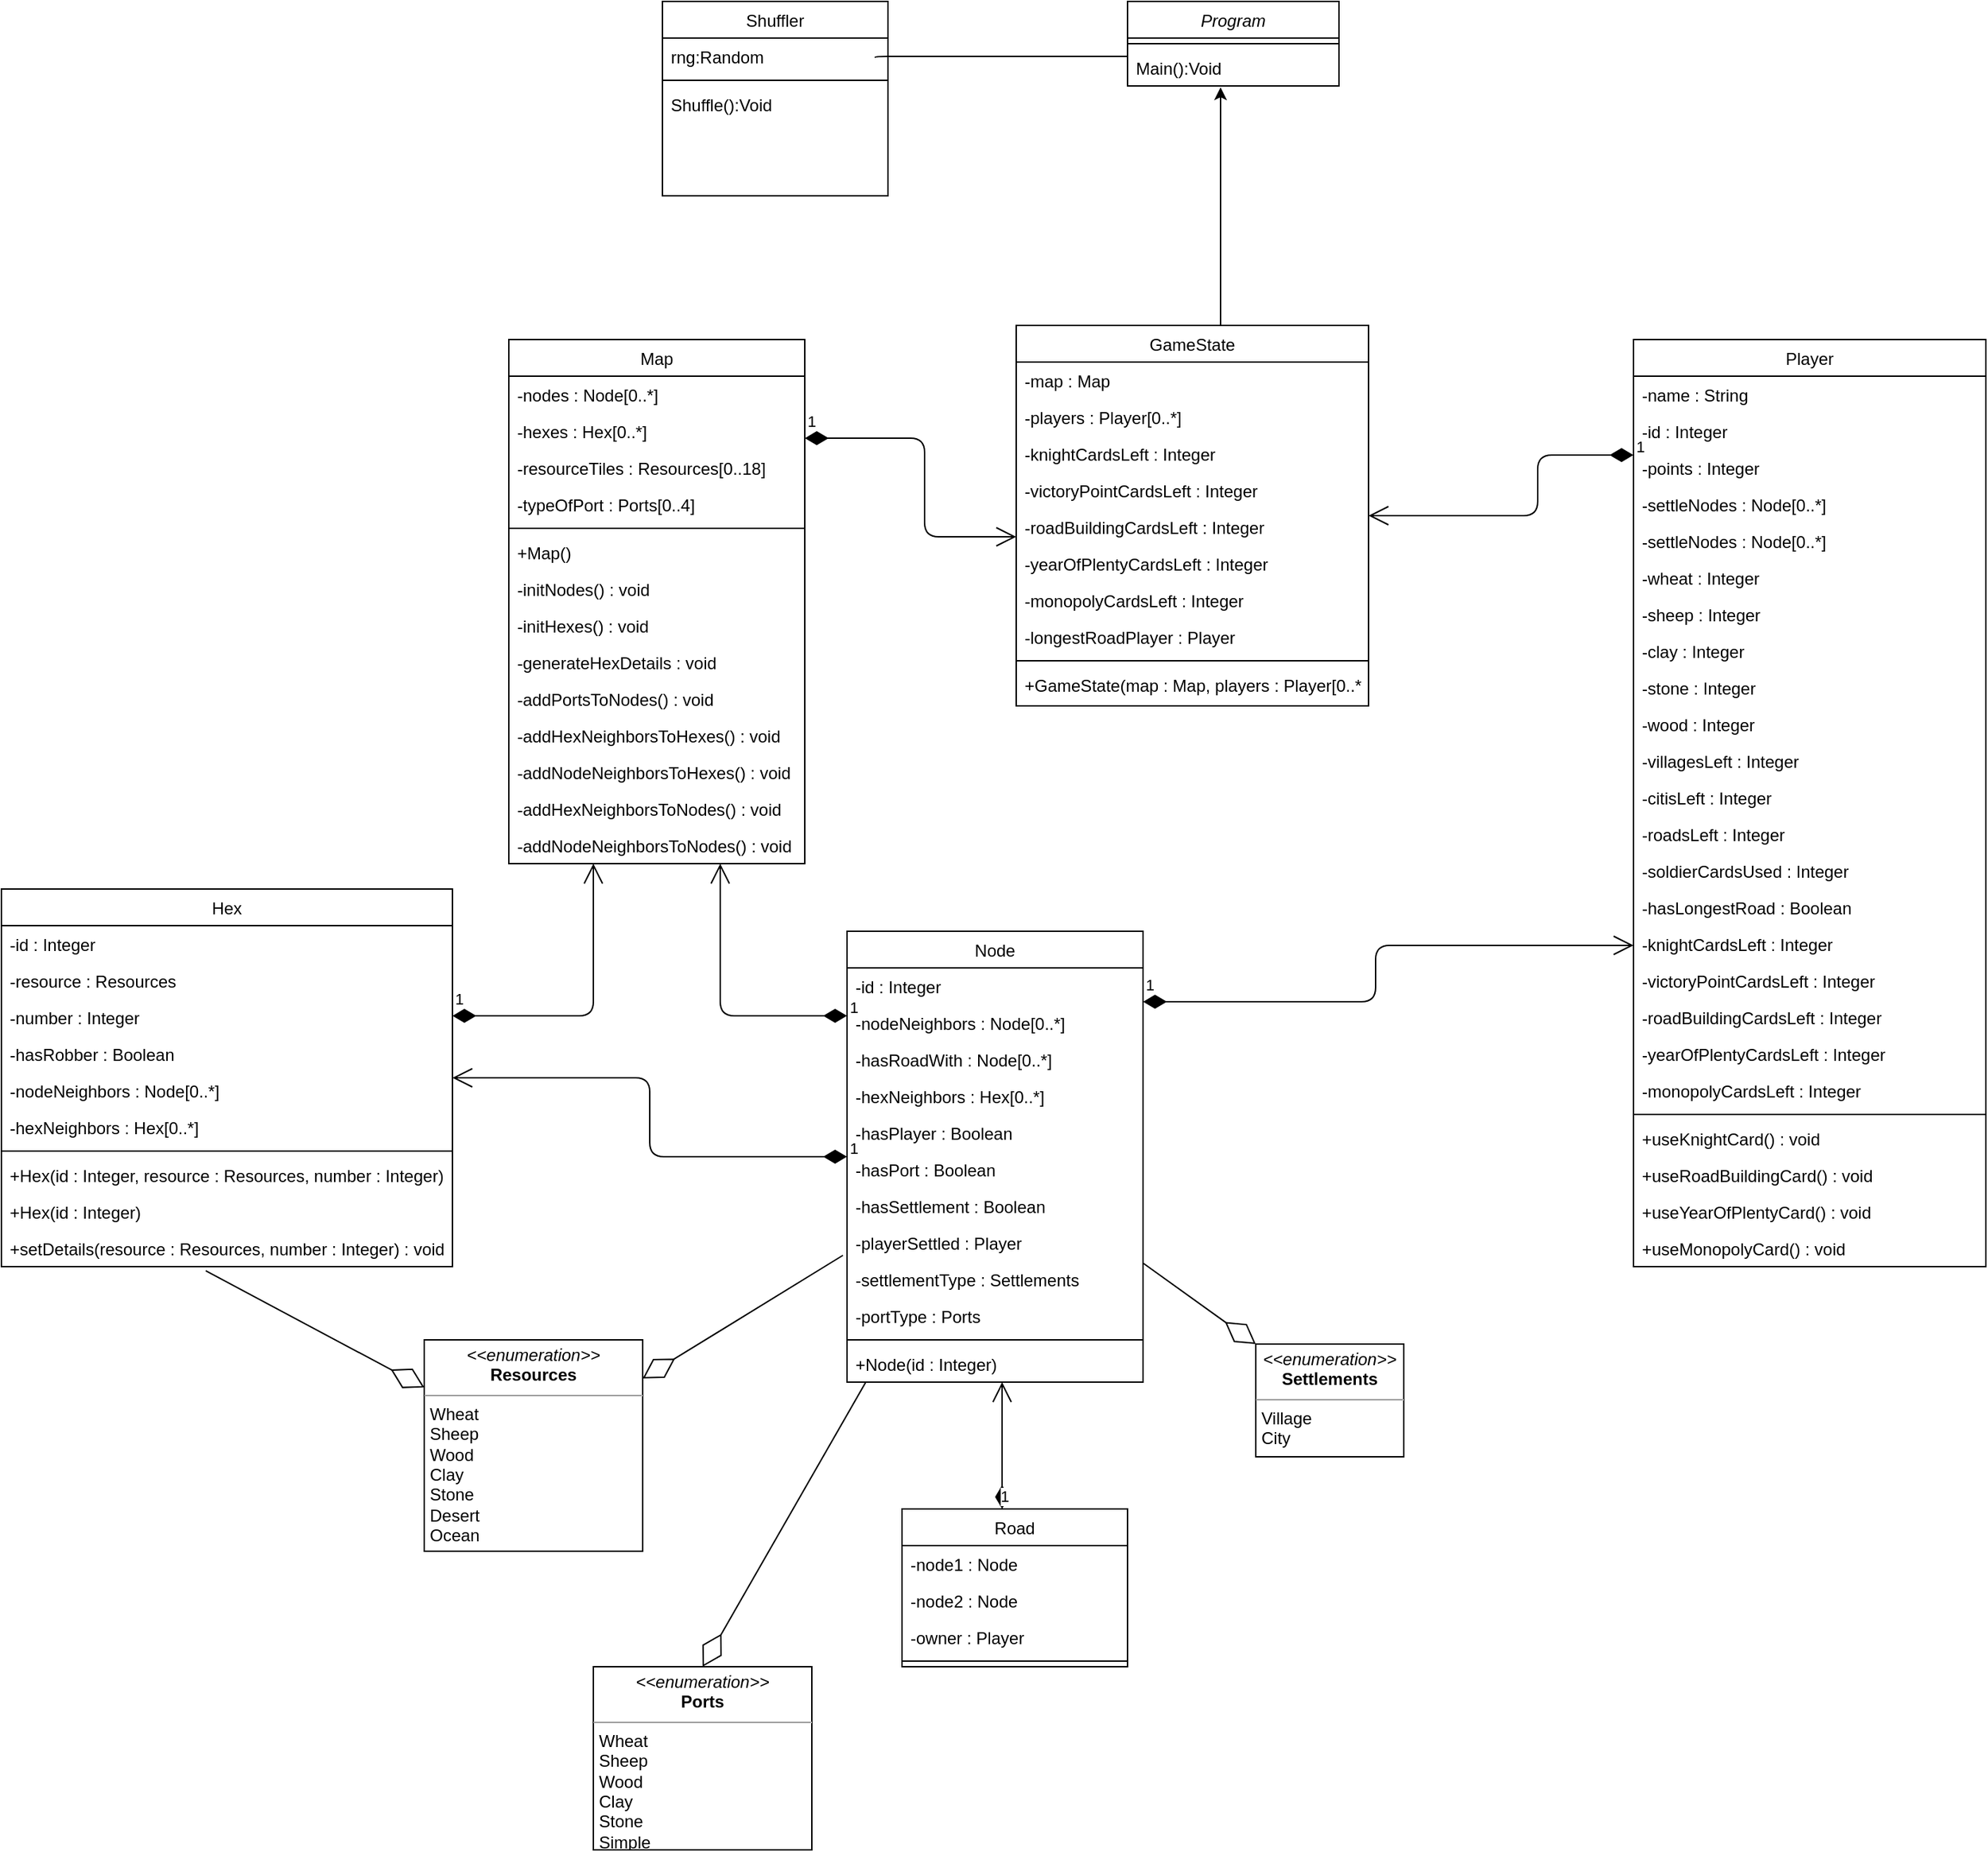 <mxfile version="12.9.7" type="device"><diagram id="C5RBs43oDa-KdzZeNtuy" name="Page-1"><mxGraphModel dx="2004" dy="920" grid="1" gridSize="10" guides="1" tooltips="1" connect="1" arrows="1" fold="1" page="1" pageScale="1" pageWidth="583" pageHeight="413" math="0" shadow="0"><root><mxCell id="WIyWlLk6GJQsqaUBKTNV-0"/><mxCell id="WIyWlLk6GJQsqaUBKTNV-1" parent="WIyWlLk6GJQsqaUBKTNV-0"/><mxCell id="FynPCaoEVvJajWIbymcd-162" value="&lt;p style=&quot;margin: 0px ; margin-top: 4px ; text-align: center&quot;&gt;&lt;i&gt;&amp;lt;&amp;lt;enumeration&amp;gt;&amp;gt;&lt;/i&gt;&lt;br&gt;&lt;b&gt;Resources&lt;/b&gt;&lt;/p&gt;&lt;hr size=&quot;1&quot;&gt;&lt;p style=&quot;margin: 0px ; margin-left: 4px&quot;&gt;Wheat&lt;/p&gt;&lt;p style=&quot;margin: 0px ; margin-left: 4px&quot;&gt;Sheep&lt;br&gt;&lt;/p&gt;&lt;p style=&quot;margin: 0px ; margin-left: 4px&quot;&gt;Wood&lt;/p&gt;&lt;p style=&quot;margin: 0px ; margin-left: 4px&quot;&gt;Clay&lt;br&gt;&lt;/p&gt;&lt;p style=&quot;margin: 0px ; margin-left: 4px&quot;&gt;Stone&lt;br&gt;&lt;/p&gt;&lt;p style=&quot;margin: 0px ; margin-left: 4px&quot;&gt;Desert&lt;br&gt;&lt;/p&gt;&lt;p style=&quot;margin: 0px ; margin-left: 4px&quot;&gt;Ocean&lt;/p&gt;&lt;p style=&quot;margin: 0px ; margin-left: 4px&quot;&gt;&lt;br&gt;&lt;br&gt;&lt;/p&gt;&lt;hr size=&quot;1&quot;&gt;&lt;p style=&quot;margin: 0px ; margin-left: 4px&quot;&gt;&lt;br&gt;&lt;br&gt;&lt;/p&gt;" style="verticalAlign=top;align=left;overflow=fill;fontSize=12;fontFamily=Helvetica;html=1;" parent="WIyWlLk6GJQsqaUBKTNV-1" vertex="1"><mxGeometry x="500" y="1000" width="155" height="150" as="geometry"/></mxCell><mxCell id="FynPCaoEVvJajWIbymcd-164" value="&lt;p style=&quot;margin: 0px ; margin-top: 4px ; text-align: center&quot;&gt;&lt;i&gt;&amp;lt;&amp;lt;enumeration&amp;gt;&amp;gt;&lt;/i&gt;&lt;br&gt;&lt;b&gt;Settlements&lt;/b&gt;&lt;/p&gt;&lt;hr size=&quot;1&quot;&gt;&lt;p style=&quot;margin: 0px ; margin-left: 4px&quot;&gt;Village&lt;/p&gt;&lt;p style=&quot;margin: 0px ; margin-left: 4px&quot;&gt;City&lt;/p&gt;&lt;p style=&quot;margin: 0px ; margin-left: 4px&quot;&gt;&lt;br&gt;&lt;br&gt;&lt;/p&gt;&lt;hr size=&quot;1&quot;&gt;&lt;p style=&quot;margin: 0px ; margin-left: 4px&quot;&gt;&lt;br&gt;&lt;br&gt;&lt;/p&gt;" style="verticalAlign=top;align=left;overflow=fill;fontSize=12;fontFamily=Helvetica;html=1;" parent="WIyWlLk6GJQsqaUBKTNV-1" vertex="1"><mxGeometry x="1090" y="1003" width="105" height="80" as="geometry"/></mxCell><mxCell id="FynPCaoEVvJajWIbymcd-191" style="edgeStyle=orthogonalEdgeStyle;rounded=0;orthogonalLoop=1;jettySize=auto;html=1;" parent="WIyWlLk6GJQsqaUBKTNV-1" source="zkfFHV4jXpPFQw0GAbJ--0" edge="1"><mxGeometry relative="1" as="geometry"><mxPoint x="1065" y="111" as="targetPoint"/><Array as="points"><mxPoint x="1065" y="111"/></Array></mxGeometry></mxCell><mxCell id="FynPCaoEVvJajWIbymcd-194" value="1" style="endArrow=open;html=1;endSize=12;startArrow=diamondThin;startSize=14;startFill=1;edgeStyle=orthogonalEdgeStyle;align=left;verticalAlign=bottom;" parent="WIyWlLk6GJQsqaUBKTNV-1" source="FynPCaoEVvJajWIbymcd-39" target="zkfFHV4jXpPFQw0GAbJ--0" edge="1"><mxGeometry x="-1" y="3" relative="1" as="geometry"><mxPoint x="800" y="280" as="sourcePoint"/><mxPoint x="810" y="290" as="targetPoint"/><Array as="points"><mxPoint x="855" y="360"/><mxPoint x="855" y="430"/></Array></mxGeometry></mxCell><mxCell id="FynPCaoEVvJajWIbymcd-196" value="1" style="endArrow=open;html=1;endSize=12;startArrow=diamondThin;startSize=14;startFill=1;edgeStyle=orthogonalEdgeStyle;align=left;verticalAlign=bottom;" parent="WIyWlLk6GJQsqaUBKTNV-1" source="FynPCaoEVvJajWIbymcd-59" target="zkfFHV4jXpPFQw0GAbJ--0" edge="1"><mxGeometry x="-1" y="3" relative="1" as="geometry"><mxPoint x="1130" y="422.0" as="sourcePoint"/><mxPoint x="1190" y="360" as="targetPoint"/><Array as="points"><mxPoint x="1290" y="372"/><mxPoint x="1290" y="415"/></Array></mxGeometry></mxCell><mxCell id="FynPCaoEVvJajWIbymcd-197" value="1" style="endArrow=open;html=1;endSize=12;startArrow=diamondThin;startSize=14;startFill=1;edgeStyle=orthogonalEdgeStyle;align=left;verticalAlign=bottom;" parent="WIyWlLk6GJQsqaUBKTNV-1" source="FynPCaoEVvJajWIbymcd-28" target="FynPCaoEVvJajWIbymcd-39" edge="1"><mxGeometry x="-1" y="3" relative="1" as="geometry"><mxPoint x="560" y="770" as="sourcePoint"/><mxPoint x="620" y="670" as="targetPoint"/><Array as="points"><mxPoint x="620" y="770"/></Array></mxGeometry></mxCell><mxCell id="FynPCaoEVvJajWIbymcd-198" value="1" style="endArrow=open;html=1;endSize=12;startArrow=diamondThin;startSize=14;startFill=1;edgeStyle=orthogonalEdgeStyle;align=left;verticalAlign=bottom;" parent="WIyWlLk6GJQsqaUBKTNV-1" source="FynPCaoEVvJajWIbymcd-68" target="FynPCaoEVvJajWIbymcd-39" edge="1"><mxGeometry x="-1" y="3" relative="1" as="geometry"><mxPoint x="820" y="750" as="sourcePoint"/><mxPoint x="740" y="808" as="targetPoint"/><Array as="points"><mxPoint x="710" y="770"/></Array></mxGeometry></mxCell><mxCell id="FynPCaoEVvJajWIbymcd-199" value="1" style="endArrow=open;html=1;endSize=12;startArrow=diamondThin;startSize=14;startFill=1;edgeStyle=orthogonalEdgeStyle;align=left;verticalAlign=bottom;" parent="WIyWlLk6GJQsqaUBKTNV-1" source="FynPCaoEVvJajWIbymcd-68" target="FynPCaoEVvJajWIbymcd-59" edge="1"><mxGeometry x="-1" y="3" relative="1" as="geometry"><mxPoint x="1240" y="830" as="sourcePoint"/><mxPoint x="1235" y="600" as="targetPoint"/><Array as="points"><mxPoint x="1175" y="760"/><mxPoint x="1175" y="720"/></Array></mxGeometry></mxCell><mxCell id="FynPCaoEVvJajWIbymcd-200" value="" style="endArrow=diamondThin;endFill=0;endSize=24;html=1;exitX=0.453;exitY=1.115;exitDx=0;exitDy=0;exitPerimeter=0;" parent="WIyWlLk6GJQsqaUBKTNV-1" source="NYQqU7h3zFHzsEMlOlgp-1" target="FynPCaoEVvJajWIbymcd-162" edge="1"><mxGeometry width="160" relative="1" as="geometry"><mxPoint x="590" y="1040" as="sourcePoint"/><mxPoint x="340" y="1061" as="targetPoint"/></mxGeometry></mxCell><mxCell id="FynPCaoEVvJajWIbymcd-201" value="1" style="endArrow=open;html=1;endSize=12;startArrow=diamondThin;startSize=14;startFill=1;edgeStyle=orthogonalEdgeStyle;align=left;verticalAlign=bottom;" parent="WIyWlLk6GJQsqaUBKTNV-1" source="FynPCaoEVvJajWIbymcd-68" target="FynPCaoEVvJajWIbymcd-28" edge="1"><mxGeometry x="-1" y="3" relative="1" as="geometry"><mxPoint x="860" y="920" as="sourcePoint"/><mxPoint x="600" y="920" as="targetPoint"/><Array as="points"/></mxGeometry></mxCell><mxCell id="FynPCaoEVvJajWIbymcd-203" value="" style="endArrow=diamondThin;endFill=0;endSize=24;html=1;exitX=-0.014;exitY=-0.154;exitDx=0;exitDy=0;exitPerimeter=0;" parent="WIyWlLk6GJQsqaUBKTNV-1" source="FynPCaoEVvJajWIbymcd-80" target="FynPCaoEVvJajWIbymcd-162" edge="1"><mxGeometry width="160" relative="1" as="geometry"><mxPoint x="491.68" y="936.65" as="sourcePoint"/><mxPoint x="420.96" y="1093.006" as="targetPoint"/></mxGeometry></mxCell><mxCell id="FynPCaoEVvJajWIbymcd-206" value="1" style="endArrow=open;html=1;endSize=12;startArrow=diamondThin;startSize=14;startFill=1;edgeStyle=orthogonalEdgeStyle;align=left;verticalAlign=bottom;" parent="WIyWlLk6GJQsqaUBKTNV-1" source="FynPCaoEVvJajWIbymcd-150" target="FynPCaoEVvJajWIbymcd-68" edge="1"><mxGeometry x="-1" y="3" relative="1" as="geometry"><mxPoint x="1060" y="1326" as="sourcePoint"/><mxPoint x="940" y="1120" as="targetPoint"/><Array as="points"><mxPoint x="910" y="1090"/><mxPoint x="910" y="1090"/></Array></mxGeometry></mxCell><mxCell id="FynPCaoEVvJajWIbymcd-207" value="" style="endArrow=none;html=1;edgeStyle=orthogonalEdgeStyle;" parent="WIyWlLk6GJQsqaUBKTNV-1" target="FynPCaoEVvJajWIbymcd-146" edge="1"><mxGeometry relative="1" as="geometry"><mxPoint x="820" y="90" as="sourcePoint"/><mxPoint x="980" y="90" as="targetPoint"/><Array as="points"><mxPoint x="820" y="89"/></Array></mxGeometry></mxCell><mxCell id="NYQqU7h3zFHzsEMlOlgp-24" value="&lt;p style=&quot;margin: 0px ; margin-top: 4px ; text-align: center&quot;&gt;&lt;i&gt;&amp;lt;&amp;lt;enumeration&amp;gt;&amp;gt;&lt;/i&gt;&lt;br&gt;&lt;b&gt;Ports&lt;/b&gt;&lt;/p&gt;&lt;hr size=&quot;1&quot;&gt;&lt;p style=&quot;margin: 0px ; margin-left: 4px&quot;&gt;Wheat&lt;/p&gt;&lt;p style=&quot;margin: 0px ; margin-left: 4px&quot;&gt;Sheep&lt;br&gt;&lt;/p&gt;&lt;p style=&quot;margin: 0px ; margin-left: 4px&quot;&gt;Wood&lt;/p&gt;&lt;p style=&quot;margin: 0px ; margin-left: 4px&quot;&gt;Clay&lt;br&gt;&lt;/p&gt;&lt;p style=&quot;margin: 0px ; margin-left: 4px&quot;&gt;Stone&lt;/p&gt;&lt;p style=&quot;margin: 0px ; margin-left: 4px&quot;&gt;Simple&lt;/p&gt;&lt;p style=&quot;margin: 0px ; margin-left: 4px&quot;&gt;&lt;br&gt;&lt;br&gt;&lt;/p&gt;&lt;hr size=&quot;1&quot;&gt;&lt;p style=&quot;margin: 0px ; margin-left: 4px&quot;&gt;&lt;br&gt;&lt;br&gt;&lt;/p&gt;" style="verticalAlign=top;align=left;overflow=fill;fontSize=12;fontFamily=Helvetica;html=1;" vertex="1" parent="WIyWlLk6GJQsqaUBKTNV-1"><mxGeometry x="620" y="1232" width="155" height="130" as="geometry"/></mxCell><mxCell id="NYQqU7h3zFHzsEMlOlgp-28" value="" style="endArrow=diamondThin;endFill=0;endSize=24;html=1;entryX=0.5;entryY=0;entryDx=0;entryDy=0;" edge="1" parent="WIyWlLk6GJQsqaUBKTNV-1" source="FynPCaoEVvJajWIbymcd-68" target="NYQqU7h3zFHzsEMlOlgp-24"><mxGeometry width="160" relative="1" as="geometry"><mxPoint x="354.96" y="960.99" as="sourcePoint"/><mxPoint x="350.85" y="1053" as="targetPoint"/></mxGeometry></mxCell><mxCell id="NYQqU7h3zFHzsEMlOlgp-29" value="" style="endArrow=diamondThin;endFill=0;endSize=24;html=1;entryX=0;entryY=0;entryDx=0;entryDy=0;" edge="1" parent="WIyWlLk6GJQsqaUBKTNV-1" source="FynPCaoEVvJajWIbymcd-68" target="FynPCaoEVvJajWIbymcd-164"><mxGeometry width="160" relative="1" as="geometry"><mxPoint x="823.287" y="1040" as="sourcePoint"/><mxPoint x="707.5" y="1242" as="targetPoint"/></mxGeometry></mxCell><mxCell id="FynPCaoEVvJajWIbymcd-144" value="Program" style="swimlane;fontStyle=2;align=center;verticalAlign=top;childLayout=stackLayout;horizontal=1;startSize=26;horizontalStack=0;resizeParent=1;resizeLast=0;collapsible=1;marginBottom=0;rounded=0;shadow=0;strokeWidth=1;" parent="WIyWlLk6GJQsqaUBKTNV-1" vertex="1"><mxGeometry x="999" y="50" width="150" height="60" as="geometry"><mxRectangle x="230" y="140" width="160" height="26" as="alternateBounds"/></mxGeometry></mxCell><mxCell id="FynPCaoEVvJajWIbymcd-145" value="" style="line;html=1;strokeWidth=1;align=left;verticalAlign=middle;spacingTop=-1;spacingLeft=3;spacingRight=3;rotatable=0;labelPosition=right;points=[];portConstraint=eastwest;" parent="FynPCaoEVvJajWIbymcd-144" vertex="1"><mxGeometry y="26" width="150" height="8" as="geometry"/></mxCell><mxCell id="FynPCaoEVvJajWIbymcd-146" value="Main():Void" style="text;align=left;verticalAlign=top;spacingLeft=4;spacingRight=4;overflow=hidden;rotatable=0;points=[[0,0.5],[1,0.5]];portConstraint=eastwest;" parent="FynPCaoEVvJajWIbymcd-144" vertex="1"><mxGeometry y="34" width="150" height="26" as="geometry"/></mxCell><mxCell id="FynPCaoEVvJajWIbymcd-158" value="Shuffler" style="swimlane;fontStyle=0;align=center;verticalAlign=top;childLayout=stackLayout;horizontal=1;startSize=26;horizontalStack=0;resizeParent=1;resizeLast=0;collapsible=1;marginBottom=0;rounded=0;shadow=0;strokeWidth=1;" parent="WIyWlLk6GJQsqaUBKTNV-1" vertex="1"><mxGeometry x="669" y="50" width="160" height="138" as="geometry"><mxRectangle x="130" y="380" width="160" height="26" as="alternateBounds"/></mxGeometry></mxCell><mxCell id="FynPCaoEVvJajWIbymcd-159" value="rng:Random" style="text;align=left;verticalAlign=top;spacingLeft=4;spacingRight=4;overflow=hidden;rotatable=0;points=[[0,0.5],[1,0.5]];portConstraint=eastwest;" parent="FynPCaoEVvJajWIbymcd-158" vertex="1"><mxGeometry y="26" width="160" height="26" as="geometry"/></mxCell><mxCell id="FynPCaoEVvJajWIbymcd-160" value="" style="line;html=1;strokeWidth=1;align=left;verticalAlign=middle;spacingTop=-1;spacingLeft=3;spacingRight=3;rotatable=0;labelPosition=right;points=[];portConstraint=eastwest;" parent="FynPCaoEVvJajWIbymcd-158" vertex="1"><mxGeometry y="52" width="160" height="8" as="geometry"/></mxCell><mxCell id="FynPCaoEVvJajWIbymcd-161" value="Shuffle():Void" style="text;align=left;verticalAlign=top;spacingLeft=4;spacingRight=4;overflow=hidden;rotatable=0;points=[[0,0.5],[1,0.5]];portConstraint=eastwest;" parent="FynPCaoEVvJajWIbymcd-158" vertex="1"><mxGeometry y="60" width="160" height="26" as="geometry"/></mxCell><mxCell id="FynPCaoEVvJajWIbymcd-39" value="Map" style="swimlane;fontStyle=0;align=center;verticalAlign=top;childLayout=stackLayout;horizontal=1;startSize=26;horizontalStack=0;resizeParent=1;resizeLast=0;collapsible=1;marginBottom=0;rounded=0;shadow=0;strokeWidth=1;container=0;" parent="WIyWlLk6GJQsqaUBKTNV-1" vertex="1"><mxGeometry x="560" y="290" width="210" height="372" as="geometry"><mxRectangle x="650" y="360" width="160" height="26" as="alternateBounds"/></mxGeometry></mxCell><mxCell id="FynPCaoEVvJajWIbymcd-40" value="-nodes : Node[0..*]" style="text;align=left;verticalAlign=top;spacingLeft=4;spacingRight=4;overflow=hidden;rotatable=0;points=[[0,0.5],[1,0.5]];portConstraint=eastwest;" parent="FynPCaoEVvJajWIbymcd-39" vertex="1"><mxGeometry y="26" width="210" height="26" as="geometry"/></mxCell><mxCell id="FynPCaoEVvJajWIbymcd-63" value="-hexes : Hex[0..*]" style="text;align=left;verticalAlign=top;spacingLeft=4;spacingRight=4;overflow=hidden;rotatable=0;points=[[0,0.5],[1,0.5]];portConstraint=eastwest;" parent="FynPCaoEVvJajWIbymcd-39" vertex="1"><mxGeometry y="52" width="210" height="26" as="geometry"/></mxCell><mxCell id="NYQqU7h3zFHzsEMlOlgp-11" value="-resourceTiles : Resources[0..18]" style="text;align=left;verticalAlign=top;spacingLeft=4;spacingRight=4;overflow=hidden;rotatable=0;points=[[0,0.5],[1,0.5]];portConstraint=eastwest;" vertex="1" parent="FynPCaoEVvJajWIbymcd-39"><mxGeometry y="78" width="210" height="26" as="geometry"/></mxCell><mxCell id="NYQqU7h3zFHzsEMlOlgp-12" value="-typeOfPort : Ports[0..4]" style="text;align=left;verticalAlign=top;spacingLeft=4;spacingRight=4;overflow=hidden;rotatable=0;points=[[0,0.5],[1,0.5]];portConstraint=eastwest;" vertex="1" parent="FynPCaoEVvJajWIbymcd-39"><mxGeometry y="104" width="210" height="26" as="geometry"/></mxCell><mxCell id="FynPCaoEVvJajWIbymcd-41" value="" style="line;html=1;strokeWidth=1;align=left;verticalAlign=middle;spacingTop=-1;spacingLeft=3;spacingRight=3;rotatable=0;labelPosition=right;points=[];portConstraint=eastwest;" parent="FynPCaoEVvJajWIbymcd-39" vertex="1"><mxGeometry y="130" width="210" height="8" as="geometry"/></mxCell><mxCell id="FynPCaoEVvJajWIbymcd-42" value="+Map()" style="text;align=left;verticalAlign=top;spacingLeft=4;spacingRight=4;overflow=hidden;rotatable=0;points=[[0,0.5],[1,0.5]];portConstraint=eastwest;rounded=0;shadow=0;html=0;" parent="FynPCaoEVvJajWIbymcd-39" vertex="1"><mxGeometry y="138" width="210" height="26" as="geometry"/></mxCell><mxCell id="FynPCaoEVvJajWIbymcd-64" value="-initNodes() : void" style="text;align=left;verticalAlign=top;spacingLeft=4;spacingRight=4;overflow=hidden;rotatable=0;points=[[0,0.5],[1,0.5]];portConstraint=eastwest;rounded=0;shadow=0;html=0;" parent="FynPCaoEVvJajWIbymcd-39" vertex="1"><mxGeometry y="164" width="210" height="26" as="geometry"/></mxCell><mxCell id="FynPCaoEVvJajWIbymcd-65" value="-initHexes() : void" style="text;align=left;verticalAlign=top;spacingLeft=4;spacingRight=4;overflow=hidden;rotatable=0;points=[[0,0.5],[1,0.5]];portConstraint=eastwest;rounded=0;shadow=0;html=0;" parent="FynPCaoEVvJajWIbymcd-39" vertex="1"><mxGeometry y="190" width="210" height="26" as="geometry"/></mxCell><mxCell id="NYQqU7h3zFHzsEMlOlgp-14" value="-generateHexDetails : void&#10;" style="text;align=left;verticalAlign=top;spacingLeft=4;spacingRight=4;overflow=hidden;rotatable=0;points=[[0,0.5],[1,0.5]];portConstraint=eastwest;rounded=0;shadow=0;html=0;" vertex="1" parent="FynPCaoEVvJajWIbymcd-39"><mxGeometry y="216" width="210" height="26" as="geometry"/></mxCell><mxCell id="NYQqU7h3zFHzsEMlOlgp-15" value="-addPortsToNodes() : void" style="text;align=left;verticalAlign=top;spacingLeft=4;spacingRight=4;overflow=hidden;rotatable=0;points=[[0,0.5],[1,0.5]];portConstraint=eastwest;rounded=0;shadow=0;html=0;" vertex="1" parent="FynPCaoEVvJajWIbymcd-39"><mxGeometry y="242" width="210" height="26" as="geometry"/></mxCell><mxCell id="NYQqU7h3zFHzsEMlOlgp-16" value="-addHexNeighborsToHexes() : void" style="text;align=left;verticalAlign=top;spacingLeft=4;spacingRight=4;overflow=hidden;rotatable=0;points=[[0,0.5],[1,0.5]];portConstraint=eastwest;rounded=0;shadow=0;html=0;" vertex="1" parent="FynPCaoEVvJajWIbymcd-39"><mxGeometry y="268" width="210" height="26" as="geometry"/></mxCell><mxCell id="NYQqU7h3zFHzsEMlOlgp-17" value="-addNodeNeighborsToHexes() : void" style="text;align=left;verticalAlign=top;spacingLeft=4;spacingRight=4;overflow=hidden;rotatable=0;points=[[0,0.5],[1,0.5]];portConstraint=eastwest;rounded=0;shadow=0;html=0;" vertex="1" parent="FynPCaoEVvJajWIbymcd-39"><mxGeometry y="294" width="210" height="26" as="geometry"/></mxCell><mxCell id="NYQqU7h3zFHzsEMlOlgp-18" value="-addHexNeighborsToNodes() : void" style="text;align=left;verticalAlign=top;spacingLeft=4;spacingRight=4;overflow=hidden;rotatable=0;points=[[0,0.5],[1,0.5]];portConstraint=eastwest;rounded=0;shadow=0;html=0;" vertex="1" parent="FynPCaoEVvJajWIbymcd-39"><mxGeometry y="320" width="210" height="26" as="geometry"/></mxCell><mxCell id="NYQqU7h3zFHzsEMlOlgp-19" value="-addNodeNeighborsToNodes() : void" style="text;align=left;verticalAlign=top;spacingLeft=4;spacingRight=4;overflow=hidden;rotatable=0;points=[[0,0.5],[1,0.5]];portConstraint=eastwest;rounded=0;shadow=0;html=0;" vertex="1" parent="FynPCaoEVvJajWIbymcd-39"><mxGeometry y="346" width="210" height="26" as="geometry"/></mxCell><mxCell id="zkfFHV4jXpPFQw0GAbJ--0" value="GameState" style="swimlane;fontStyle=0;align=center;verticalAlign=top;childLayout=stackLayout;horizontal=1;startSize=26;horizontalStack=0;resizeParent=1;resizeLast=0;collapsible=1;marginBottom=0;rounded=0;shadow=0;strokeWidth=1;container=0;" parent="WIyWlLk6GJQsqaUBKTNV-1" vertex="1"><mxGeometry x="920" y="280" width="250" height="270" as="geometry"><mxRectangle x="230" y="140" width="160" height="26" as="alternateBounds"/></mxGeometry></mxCell><mxCell id="zkfFHV4jXpPFQw0GAbJ--1" value="-map : Map" style="text;align=left;verticalAlign=top;spacingLeft=4;spacingRight=4;overflow=hidden;rotatable=0;points=[[0,0.5],[1,0.5]];portConstraint=eastwest;" parent="zkfFHV4jXpPFQw0GAbJ--0" vertex="1"><mxGeometry y="26" width="250" height="26" as="geometry"/></mxCell><mxCell id="zkfFHV4jXpPFQw0GAbJ--2" value="-players : Player[0..*]" style="text;align=left;verticalAlign=top;spacingLeft=4;spacingRight=4;overflow=hidden;rotatable=0;points=[[0,0.5],[1,0.5]];portConstraint=eastwest;rounded=0;shadow=0;html=0;" parent="zkfFHV4jXpPFQw0GAbJ--0" vertex="1"><mxGeometry y="52" width="250" height="26" as="geometry"/></mxCell><mxCell id="zkfFHV4jXpPFQw0GAbJ--3" value="-knightCardsLeft : Integer&#10;" style="text;align=left;verticalAlign=top;spacingLeft=4;spacingRight=4;overflow=hidden;rotatable=0;points=[[0,0.5],[1,0.5]];portConstraint=eastwest;rounded=0;shadow=0;html=0;" parent="zkfFHV4jXpPFQw0GAbJ--0" vertex="1"><mxGeometry y="78" width="250" height="26" as="geometry"/></mxCell><mxCell id="FynPCaoEVvJajWIbymcd-3" value="-victoryPointCardsLeft : Integer&#10;" style="text;align=left;verticalAlign=top;spacingLeft=4;spacingRight=4;overflow=hidden;rotatable=0;points=[[0,0.5],[1,0.5]];portConstraint=eastwest;rounded=0;shadow=0;html=0;" parent="zkfFHV4jXpPFQw0GAbJ--0" vertex="1"><mxGeometry y="104" width="250" height="26" as="geometry"/></mxCell><mxCell id="FynPCaoEVvJajWIbymcd-5" value="-roadBuildingCardsLeft : Integer&#10;" style="text;align=left;verticalAlign=top;spacingLeft=4;spacingRight=4;overflow=hidden;rotatable=0;points=[[0,0.5],[1,0.5]];portConstraint=eastwest;rounded=0;shadow=0;html=0;" parent="zkfFHV4jXpPFQw0GAbJ--0" vertex="1"><mxGeometry y="130" width="250" height="26" as="geometry"/></mxCell><mxCell id="FynPCaoEVvJajWIbymcd-6" value="-yearOfPlentyCardsLeft : Integer&#10;" style="text;align=left;verticalAlign=top;spacingLeft=4;spacingRight=4;overflow=hidden;rotatable=0;points=[[0,0.5],[1,0.5]];portConstraint=eastwest;rounded=0;shadow=0;html=0;" parent="zkfFHV4jXpPFQw0GAbJ--0" vertex="1"><mxGeometry y="156" width="250" height="26" as="geometry"/></mxCell><mxCell id="FynPCaoEVvJajWIbymcd-15" value="-monopolyCardsLeft : Integer&#10;" style="text;align=left;verticalAlign=top;spacingLeft=4;spacingRight=4;overflow=hidden;rotatable=0;points=[[0,0.5],[1,0.5]];portConstraint=eastwest;rounded=0;shadow=0;html=0;" parent="zkfFHV4jXpPFQw0GAbJ--0" vertex="1"><mxGeometry y="182" width="250" height="26" as="geometry"/></mxCell><mxCell id="FynPCaoEVvJajWIbymcd-16" value="-longestRoadPlayer : Player" style="text;align=left;verticalAlign=top;spacingLeft=4;spacingRight=4;overflow=hidden;rotatable=0;points=[[0,0.5],[1,0.5]];portConstraint=eastwest;rounded=0;shadow=0;html=0;" parent="zkfFHV4jXpPFQw0GAbJ--0" vertex="1"><mxGeometry y="208" width="250" height="26" as="geometry"/></mxCell><mxCell id="zkfFHV4jXpPFQw0GAbJ--4" value="" style="line;html=1;strokeWidth=1;align=left;verticalAlign=middle;spacingTop=-1;spacingLeft=3;spacingRight=3;rotatable=0;labelPosition=right;points=[];portConstraint=eastwest;" parent="zkfFHV4jXpPFQw0GAbJ--0" vertex="1"><mxGeometry y="234" width="250" height="8" as="geometry"/></mxCell><mxCell id="FynPCaoEVvJajWIbymcd-27" value="+GameState(map : Map, players : Player[0..*])" style="text;align=left;verticalAlign=top;spacingLeft=4;spacingRight=4;overflow=hidden;rotatable=0;points=[[0,0.5],[1,0.5]];portConstraint=eastwest;rounded=0;shadow=0;html=0;" parent="zkfFHV4jXpPFQw0GAbJ--0" vertex="1"><mxGeometry y="242" width="250" height="26" as="geometry"/></mxCell><mxCell id="FynPCaoEVvJajWIbymcd-68" value="Node" style="swimlane;fontStyle=0;align=center;verticalAlign=top;childLayout=stackLayout;horizontal=1;startSize=26;horizontalStack=0;resizeParent=1;resizeLast=0;collapsible=1;marginBottom=0;rounded=0;shadow=0;strokeWidth=1;container=0;" parent="WIyWlLk6GJQsqaUBKTNV-1" vertex="1"><mxGeometry x="800" y="710" width="210" height="320" as="geometry"><mxRectangle x="230" y="140" width="160" height="26" as="alternateBounds"/></mxGeometry></mxCell><mxCell id="FynPCaoEVvJajWIbymcd-69" value="-id : Integer" style="text;align=left;verticalAlign=top;spacingLeft=4;spacingRight=4;overflow=hidden;rotatable=0;points=[[0,0.5],[1,0.5]];portConstraint=eastwest;" parent="FynPCaoEVvJajWIbymcd-68" vertex="1"><mxGeometry y="26" width="210" height="26" as="geometry"/></mxCell><mxCell id="FynPCaoEVvJajWIbymcd-72" value="-nodeNeighbors : Node[0..*]" style="text;align=left;verticalAlign=top;spacingLeft=4;spacingRight=4;overflow=hidden;rotatable=0;points=[[0,0.5],[1,0.5]];portConstraint=eastwest;" parent="FynPCaoEVvJajWIbymcd-68" vertex="1"><mxGeometry y="52" width="210" height="26" as="geometry"/></mxCell><mxCell id="FynPCaoEVvJajWIbymcd-74" value="-hasRoadWith : Node[0..*]" style="text;align=left;verticalAlign=top;spacingLeft=4;spacingRight=4;overflow=hidden;rotatable=0;points=[[0,0.5],[1,0.5]];portConstraint=eastwest;" parent="FynPCaoEVvJajWIbymcd-68" vertex="1"><mxGeometry y="78" width="210" height="26" as="geometry"/></mxCell><mxCell id="FynPCaoEVvJajWIbymcd-75" value="-hexNeighbors : Hex[0..*]" style="text;align=left;verticalAlign=top;spacingLeft=4;spacingRight=4;overflow=hidden;rotatable=0;points=[[0,0.5],[1,0.5]];portConstraint=eastwest;" parent="FynPCaoEVvJajWIbymcd-68" vertex="1"><mxGeometry y="104" width="210" height="26" as="geometry"/></mxCell><mxCell id="FynPCaoEVvJajWIbymcd-205" value="-hasPlayer : Boolean" style="text;align=left;verticalAlign=top;spacingLeft=4;spacingRight=4;overflow=hidden;rotatable=0;points=[[0,0.5],[1,0.5]];portConstraint=eastwest;" parent="FynPCaoEVvJajWIbymcd-68" vertex="1"><mxGeometry y="130" width="210" height="26" as="geometry"/></mxCell><mxCell id="FynPCaoEVvJajWIbymcd-76" value="-hasPort : Boolean" style="text;align=left;verticalAlign=top;spacingLeft=4;spacingRight=4;overflow=hidden;rotatable=0;points=[[0,0.5],[1,0.5]];portConstraint=eastwest;" parent="FynPCaoEVvJajWIbymcd-68" vertex="1"><mxGeometry y="156" width="210" height="26" as="geometry"/></mxCell><mxCell id="NYQqU7h3zFHzsEMlOlgp-21" value="-hasSettlement : Boolean" style="text;align=left;verticalAlign=top;spacingLeft=4;spacingRight=4;overflow=hidden;rotatable=0;points=[[0,0.5],[1,0.5]];portConstraint=eastwest;" vertex="1" parent="FynPCaoEVvJajWIbymcd-68"><mxGeometry y="182" width="210" height="26" as="geometry"/></mxCell><mxCell id="FynPCaoEVvJajWIbymcd-79" value="-playerSettled : Player" style="text;align=left;verticalAlign=top;spacingLeft=4;spacingRight=4;overflow=hidden;rotatable=0;points=[[0,0.5],[1,0.5]];portConstraint=eastwest;" parent="FynPCaoEVvJajWIbymcd-68" vertex="1"><mxGeometry y="208" width="210" height="26" as="geometry"/></mxCell><mxCell id="FynPCaoEVvJajWIbymcd-80" value="-settlementType : Settlements" style="text;align=left;verticalAlign=top;spacingLeft=4;spacingRight=4;overflow=hidden;rotatable=0;points=[[0,0.5],[1,0.5]];portConstraint=eastwest;" parent="FynPCaoEVvJajWIbymcd-68" vertex="1"><mxGeometry y="234" width="210" height="26" as="geometry"/></mxCell><mxCell id="FynPCaoEVvJajWIbymcd-78" value="-portType : Ports" style="text;align=left;verticalAlign=top;spacingLeft=4;spacingRight=4;overflow=hidden;rotatable=0;points=[[0,0.5],[1,0.5]];portConstraint=eastwest;" parent="FynPCaoEVvJajWIbymcd-68" vertex="1"><mxGeometry y="260" width="210" height="26" as="geometry"/></mxCell><mxCell id="FynPCaoEVvJajWIbymcd-70" value="" style="line;html=1;strokeWidth=1;align=left;verticalAlign=middle;spacingTop=-1;spacingLeft=3;spacingRight=3;rotatable=0;labelPosition=right;points=[];portConstraint=eastwest;" parent="FynPCaoEVvJajWIbymcd-68" vertex="1"><mxGeometry y="286" width="210" height="8" as="geometry"/></mxCell><mxCell id="FynPCaoEVvJajWIbymcd-71" value="+Node(id : Integer)" style="text;align=left;verticalAlign=top;spacingLeft=4;spacingRight=4;overflow=hidden;rotatable=0;points=[[0,0.5],[1,0.5]];portConstraint=eastwest;rounded=0;shadow=0;html=0;" parent="FynPCaoEVvJajWIbymcd-68" vertex="1"><mxGeometry y="294" width="210" height="26" as="geometry"/></mxCell><mxCell id="FynPCaoEVvJajWIbymcd-150" value="Road" style="swimlane;fontStyle=0;align=center;verticalAlign=top;childLayout=stackLayout;horizontal=1;startSize=26;horizontalStack=0;resizeParent=1;resizeLast=0;collapsible=1;marginBottom=0;rounded=0;shadow=0;strokeWidth=1;" parent="WIyWlLk6GJQsqaUBKTNV-1" vertex="1"><mxGeometry x="839" y="1120" width="160" height="112" as="geometry"><mxRectangle x="340" y="380" width="170" height="26" as="alternateBounds"/></mxGeometry></mxCell><mxCell id="FynPCaoEVvJajWIbymcd-151" value="-node1 : Node" style="text;align=left;verticalAlign=top;spacingLeft=4;spacingRight=4;overflow=hidden;rotatable=0;points=[[0,0.5],[1,0.5]];portConstraint=eastwest;" parent="FynPCaoEVvJajWIbymcd-150" vertex="1"><mxGeometry y="26" width="160" height="26" as="geometry"/></mxCell><mxCell id="FynPCaoEVvJajWIbymcd-152" value="-node2 : Node" style="text;align=left;verticalAlign=top;spacingLeft=4;spacingRight=4;overflow=hidden;rotatable=0;points=[[0,0.5],[1,0.5]];portConstraint=eastwest;" parent="FynPCaoEVvJajWIbymcd-150" vertex="1"><mxGeometry y="52" width="160" height="26" as="geometry"/></mxCell><mxCell id="FynPCaoEVvJajWIbymcd-153" value="-owner : Player" style="text;align=left;verticalAlign=top;spacingLeft=4;spacingRight=4;overflow=hidden;rotatable=0;points=[[0,0.5],[1,0.5]];portConstraint=eastwest;" parent="FynPCaoEVvJajWIbymcd-150" vertex="1"><mxGeometry y="78" width="160" height="26" as="geometry"/></mxCell><mxCell id="FynPCaoEVvJajWIbymcd-154" value="" style="line;html=1;strokeWidth=1;align=left;verticalAlign=middle;spacingTop=-1;spacingLeft=3;spacingRight=3;rotatable=0;labelPosition=right;points=[];portConstraint=eastwest;" parent="FynPCaoEVvJajWIbymcd-150" vertex="1"><mxGeometry y="104" width="160" height="8" as="geometry"/></mxCell><mxCell id="FynPCaoEVvJajWIbymcd-28" value="Hex" style="swimlane;fontStyle=0;align=center;verticalAlign=top;childLayout=stackLayout;horizontal=1;startSize=26;horizontalStack=0;resizeParent=1;resizeLast=0;collapsible=1;marginBottom=0;rounded=0;shadow=0;strokeWidth=1;container=0;" parent="WIyWlLk6GJQsqaUBKTNV-1" vertex="1"><mxGeometry x="200" y="680" width="320" height="268" as="geometry"><mxRectangle x="230" y="140" width="160" height="26" as="alternateBounds"/></mxGeometry></mxCell><mxCell id="FynPCaoEVvJajWIbymcd-29" value="-id : Integer" style="text;align=left;verticalAlign=top;spacingLeft=4;spacingRight=4;overflow=hidden;rotatable=0;points=[[0,0.5],[1,0.5]];portConstraint=eastwest;" parent="FynPCaoEVvJajWIbymcd-28" vertex="1"><mxGeometry y="26" width="320" height="26" as="geometry"/></mxCell><mxCell id="FynPCaoEVvJajWIbymcd-44" value="-resource : Resources" style="text;align=left;verticalAlign=top;spacingLeft=4;spacingRight=4;overflow=hidden;rotatable=0;points=[[0,0.5],[1,0.5]];portConstraint=eastwest;" parent="FynPCaoEVvJajWIbymcd-28" vertex="1"><mxGeometry y="52" width="320" height="26" as="geometry"/></mxCell><mxCell id="FynPCaoEVvJajWIbymcd-45" value="-number : Integer" style="text;align=left;verticalAlign=top;spacingLeft=4;spacingRight=4;overflow=hidden;rotatable=0;points=[[0,0.5],[1,0.5]];portConstraint=eastwest;" parent="FynPCaoEVvJajWIbymcd-28" vertex="1"><mxGeometry y="78" width="320" height="26" as="geometry"/></mxCell><mxCell id="FynPCaoEVvJajWIbymcd-46" value="-hasRobber : Boolean" style="text;align=left;verticalAlign=top;spacingLeft=4;spacingRight=4;overflow=hidden;rotatable=0;points=[[0,0.5],[1,0.5]];portConstraint=eastwest;" parent="FynPCaoEVvJajWIbymcd-28" vertex="1"><mxGeometry y="104" width="320" height="26" as="geometry"/></mxCell><mxCell id="FynPCaoEVvJajWIbymcd-47" value="-nodeNeighbors : Node[0..*]" style="text;align=left;verticalAlign=top;spacingLeft=4;spacingRight=4;overflow=hidden;rotatable=0;points=[[0,0.5],[1,0.5]];portConstraint=eastwest;" parent="FynPCaoEVvJajWIbymcd-28" vertex="1"><mxGeometry y="130" width="320" height="26" as="geometry"/></mxCell><mxCell id="NYQqU7h3zFHzsEMlOlgp-0" value="-hexNeighbors : Hex[0..*]" style="text;align=left;verticalAlign=top;spacingLeft=4;spacingRight=4;overflow=hidden;rotatable=0;points=[[0,0.5],[1,0.5]];portConstraint=eastwest;" vertex="1" parent="FynPCaoEVvJajWIbymcd-28"><mxGeometry y="156" width="320" height="26" as="geometry"/></mxCell><mxCell id="FynPCaoEVvJajWIbymcd-37" value="" style="line;html=1;strokeWidth=1;align=left;verticalAlign=middle;spacingTop=-1;spacingLeft=3;spacingRight=3;rotatable=0;labelPosition=right;points=[];portConstraint=eastwest;" parent="FynPCaoEVvJajWIbymcd-28" vertex="1"><mxGeometry y="182" width="320" height="8" as="geometry"/></mxCell><mxCell id="FynPCaoEVvJajWIbymcd-38" value="+Hex(id : Integer, resource : Resources, number : Integer)" style="text;align=left;verticalAlign=top;spacingLeft=4;spacingRight=4;overflow=hidden;rotatable=0;points=[[0,0.5],[1,0.5]];portConstraint=eastwest;rounded=0;shadow=0;html=0;" parent="FynPCaoEVvJajWIbymcd-28" vertex="1"><mxGeometry y="190" width="320" height="26" as="geometry"/></mxCell><mxCell id="FynPCaoEVvJajWIbymcd-58" value="+Hex(id : Integer)" style="text;align=left;verticalAlign=top;spacingLeft=4;spacingRight=4;overflow=hidden;rotatable=0;points=[[0,0.5],[1,0.5]];portConstraint=eastwest;rounded=0;shadow=0;html=0;" parent="FynPCaoEVvJajWIbymcd-28" vertex="1"><mxGeometry y="216" width="320" height="26" as="geometry"/></mxCell><mxCell id="NYQqU7h3zFHzsEMlOlgp-1" value="+setDetails(resource : Resources, number : Integer) : void&#10;" style="text;align=left;verticalAlign=top;spacingLeft=4;spacingRight=4;overflow=hidden;rotatable=0;points=[[0,0.5],[1,0.5]];portConstraint=eastwest;rounded=0;shadow=0;html=0;" vertex="1" parent="FynPCaoEVvJajWIbymcd-28"><mxGeometry y="242" width="320" height="26" as="geometry"/></mxCell><mxCell id="FynPCaoEVvJajWIbymcd-59" value="Player" style="swimlane;fontStyle=0;align=center;verticalAlign=top;childLayout=stackLayout;horizontal=1;startSize=26;horizontalStack=0;resizeParent=1;resizeLast=0;collapsible=1;marginBottom=0;rounded=0;shadow=0;strokeWidth=1;container=0;" parent="WIyWlLk6GJQsqaUBKTNV-1" vertex="1"><mxGeometry x="1358" y="290" width="250" height="658" as="geometry"><mxRectangle x="230" y="140" width="160" height="26" as="alternateBounds"/></mxGeometry></mxCell><mxCell id="FynPCaoEVvJajWIbymcd-83" value="-name : String" style="text;align=left;verticalAlign=top;spacingLeft=4;spacingRight=4;overflow=hidden;rotatable=0;points=[[0,0.5],[1,0.5]];portConstraint=eastwest;" parent="FynPCaoEVvJajWIbymcd-59" vertex="1"><mxGeometry y="26" width="250" height="26" as="geometry"/></mxCell><mxCell id="FynPCaoEVvJajWIbymcd-84" value="-id : Integer" style="text;align=left;verticalAlign=top;spacingLeft=4;spacingRight=4;overflow=hidden;rotatable=0;points=[[0,0.5],[1,0.5]];portConstraint=eastwest;" parent="FynPCaoEVvJajWIbymcd-59" vertex="1"><mxGeometry y="52" width="250" height="26" as="geometry"/></mxCell><mxCell id="NYQqU7h3zFHzsEMlOlgp-22" value="-points : Integer" style="text;align=left;verticalAlign=top;spacingLeft=4;spacingRight=4;overflow=hidden;rotatable=0;points=[[0,0.5],[1,0.5]];portConstraint=eastwest;" vertex="1" parent="FynPCaoEVvJajWIbymcd-59"><mxGeometry y="78" width="250" height="26" as="geometry"/></mxCell><mxCell id="FynPCaoEVvJajWIbymcd-90" value="-settleNodes : Node[0..*]" style="text;align=left;verticalAlign=top;spacingLeft=4;spacingRight=4;overflow=hidden;rotatable=0;points=[[0,0.5],[1,0.5]];portConstraint=eastwest;" parent="FynPCaoEVvJajWIbymcd-59" vertex="1"><mxGeometry y="104" width="250" height="26" as="geometry"/></mxCell><mxCell id="NYQqU7h3zFHzsEMlOlgp-23" value="-settleNodes : Node[0..*]" style="text;align=left;verticalAlign=top;spacingLeft=4;spacingRight=4;overflow=hidden;rotatable=0;points=[[0,0.5],[1,0.5]];portConstraint=eastwest;" vertex="1" parent="FynPCaoEVvJajWIbymcd-59"><mxGeometry y="130" width="250" height="26" as="geometry"/></mxCell><mxCell id="FynPCaoEVvJajWIbymcd-85" value="-wheat : Integer" style="text;align=left;verticalAlign=top;spacingLeft=4;spacingRight=4;overflow=hidden;rotatable=0;points=[[0,0.5],[1,0.5]];portConstraint=eastwest;" parent="FynPCaoEVvJajWIbymcd-59" vertex="1"><mxGeometry y="156" width="250" height="26" as="geometry"/></mxCell><mxCell id="FynPCaoEVvJajWIbymcd-86" value="-sheep : Integer" style="text;align=left;verticalAlign=top;spacingLeft=4;spacingRight=4;overflow=hidden;rotatable=0;points=[[0,0.5],[1,0.5]];portConstraint=eastwest;" parent="FynPCaoEVvJajWIbymcd-59" vertex="1"><mxGeometry y="182" width="250" height="26" as="geometry"/></mxCell><mxCell id="FynPCaoEVvJajWIbymcd-87" value="-clay : Integer" style="text;align=left;verticalAlign=top;spacingLeft=4;spacingRight=4;overflow=hidden;rotatable=0;points=[[0,0.5],[1,0.5]];portConstraint=eastwest;" parent="FynPCaoEVvJajWIbymcd-59" vertex="1"><mxGeometry y="208" width="250" height="26" as="geometry"/></mxCell><mxCell id="FynPCaoEVvJajWIbymcd-88" value="-stone : Integer" style="text;align=left;verticalAlign=top;spacingLeft=4;spacingRight=4;overflow=hidden;rotatable=0;points=[[0,0.5],[1,0.5]];portConstraint=eastwest;" parent="FynPCaoEVvJajWIbymcd-59" vertex="1"><mxGeometry y="234" width="250" height="26" as="geometry"/></mxCell><mxCell id="FynPCaoEVvJajWIbymcd-89" value="-wood : Integer" style="text;align=left;verticalAlign=top;spacingLeft=4;spacingRight=4;overflow=hidden;rotatable=0;points=[[0,0.5],[1,0.5]];portConstraint=eastwest;" parent="FynPCaoEVvJajWIbymcd-59" vertex="1"><mxGeometry y="260" width="250" height="26" as="geometry"/></mxCell><mxCell id="FynPCaoEVvJajWIbymcd-101" value="-villagesLeft : Integer" style="text;align=left;verticalAlign=top;spacingLeft=4;spacingRight=4;overflow=hidden;rotatable=0;points=[[0,0.5],[1,0.5]];portConstraint=eastwest;" parent="FynPCaoEVvJajWIbymcd-59" vertex="1"><mxGeometry y="286" width="250" height="26" as="geometry"/></mxCell><mxCell id="FynPCaoEVvJajWIbymcd-102" value="-citisLeft : Integer" style="text;align=left;verticalAlign=top;spacingLeft=4;spacingRight=4;overflow=hidden;rotatable=0;points=[[0,0.5],[1,0.5]];portConstraint=eastwest;" parent="FynPCaoEVvJajWIbymcd-59" vertex="1"><mxGeometry y="312" width="250" height="26" as="geometry"/></mxCell><mxCell id="FynPCaoEVvJajWIbymcd-103" value="-roadsLeft : Integer" style="text;align=left;verticalAlign=top;spacingLeft=4;spacingRight=4;overflow=hidden;rotatable=0;points=[[0,0.5],[1,0.5]];portConstraint=eastwest;" parent="FynPCaoEVvJajWIbymcd-59" vertex="1"><mxGeometry y="338" width="250" height="26" as="geometry"/></mxCell><mxCell id="FynPCaoEVvJajWIbymcd-104" value="-soldierCardsUsed : Integer" style="text;align=left;verticalAlign=top;spacingLeft=4;spacingRight=4;overflow=hidden;rotatable=0;points=[[0,0.5],[1,0.5]];portConstraint=eastwest;" parent="FynPCaoEVvJajWIbymcd-59" vertex="1"><mxGeometry y="364" width="250" height="26" as="geometry"/></mxCell><mxCell id="FynPCaoEVvJajWIbymcd-105" value="-hasLongestRoad : Boolean" style="text;align=left;verticalAlign=top;spacingLeft=4;spacingRight=4;overflow=hidden;rotatable=0;points=[[0,0.5],[1,0.5]];portConstraint=eastwest;" parent="FynPCaoEVvJajWIbymcd-59" vertex="1"><mxGeometry y="390" width="250" height="26" as="geometry"/></mxCell><mxCell id="FynPCaoEVvJajWIbymcd-106" value="-knightCardsLeft : Integer" style="text;align=left;verticalAlign=top;spacingLeft=4;spacingRight=4;overflow=hidden;rotatable=0;points=[[0,0.5],[1,0.5]];portConstraint=eastwest;" parent="FynPCaoEVvJajWIbymcd-59" vertex="1"><mxGeometry y="416" width="250" height="26" as="geometry"/></mxCell><mxCell id="FynPCaoEVvJajWIbymcd-107" value="-victoryPointCardsLeft : Integer" style="text;align=left;verticalAlign=top;spacingLeft=4;spacingRight=4;overflow=hidden;rotatable=0;points=[[0,0.5],[1,0.5]];portConstraint=eastwest;" parent="FynPCaoEVvJajWIbymcd-59" vertex="1"><mxGeometry y="442" width="250" height="26" as="geometry"/></mxCell><mxCell id="FynPCaoEVvJajWIbymcd-108" value="-roadBuildingCardsLeft : Integer" style="text;align=left;verticalAlign=top;spacingLeft=4;spacingRight=4;overflow=hidden;rotatable=0;points=[[0,0.5],[1,0.5]];portConstraint=eastwest;" parent="FynPCaoEVvJajWIbymcd-59" vertex="1"><mxGeometry y="468" width="250" height="26" as="geometry"/></mxCell><mxCell id="FynPCaoEVvJajWIbymcd-109" value="-yearOfPlentyCardsLeft : Integer" style="text;align=left;verticalAlign=top;spacingLeft=4;spacingRight=4;overflow=hidden;rotatable=0;points=[[0,0.5],[1,0.5]];portConstraint=eastwest;" parent="FynPCaoEVvJajWIbymcd-59" vertex="1"><mxGeometry y="494" width="250" height="26" as="geometry"/></mxCell><mxCell id="FynPCaoEVvJajWIbymcd-110" value="-monopolyCardsLeft : Integer" style="text;align=left;verticalAlign=top;spacingLeft=4;spacingRight=4;overflow=hidden;rotatable=0;points=[[0,0.5],[1,0.5]];portConstraint=eastwest;" parent="FynPCaoEVvJajWIbymcd-59" vertex="1"><mxGeometry y="520" width="250" height="26" as="geometry"/></mxCell><mxCell id="FynPCaoEVvJajWIbymcd-61" value="" style="line;html=1;strokeWidth=1;align=left;verticalAlign=middle;spacingTop=-1;spacingLeft=3;spacingRight=3;rotatable=0;labelPosition=right;points=[];portConstraint=eastwest;" parent="FynPCaoEVvJajWIbymcd-59" vertex="1"><mxGeometry y="546" width="250" height="8" as="geometry"/></mxCell><mxCell id="FynPCaoEVvJajWIbymcd-133" value="+useKnightCard() : void" style="text;align=left;verticalAlign=top;spacingLeft=4;spacingRight=4;overflow=hidden;rotatable=0;points=[[0,0.5],[1,0.5]];portConstraint=eastwest;" parent="FynPCaoEVvJajWIbymcd-59" vertex="1"><mxGeometry y="554" width="250" height="26" as="geometry"/></mxCell><mxCell id="FynPCaoEVvJajWIbymcd-135" value="+useRoadBuildingCard() : void" style="text;align=left;verticalAlign=top;spacingLeft=4;spacingRight=4;overflow=hidden;rotatable=0;points=[[0,0.5],[1,0.5]];portConstraint=eastwest;" parent="FynPCaoEVvJajWIbymcd-59" vertex="1"><mxGeometry y="580" width="250" height="26" as="geometry"/></mxCell><mxCell id="FynPCaoEVvJajWIbymcd-136" value="+useYearOfPlentyCard() : void" style="text;align=left;verticalAlign=top;spacingLeft=4;spacingRight=4;overflow=hidden;rotatable=0;points=[[0,0.5],[1,0.5]];portConstraint=eastwest;" parent="FynPCaoEVvJajWIbymcd-59" vertex="1"><mxGeometry y="606" width="250" height="26" as="geometry"/></mxCell><mxCell id="FynPCaoEVvJajWIbymcd-137" value="+useMonopolyCard() : void" style="text;align=left;verticalAlign=top;spacingLeft=4;spacingRight=4;overflow=hidden;rotatable=0;points=[[0,0.5],[1,0.5]];portConstraint=eastwest;" parent="FynPCaoEVvJajWIbymcd-59" vertex="1"><mxGeometry y="632" width="250" height="26" as="geometry"/></mxCell></root></mxGraphModel></diagram></mxfile>